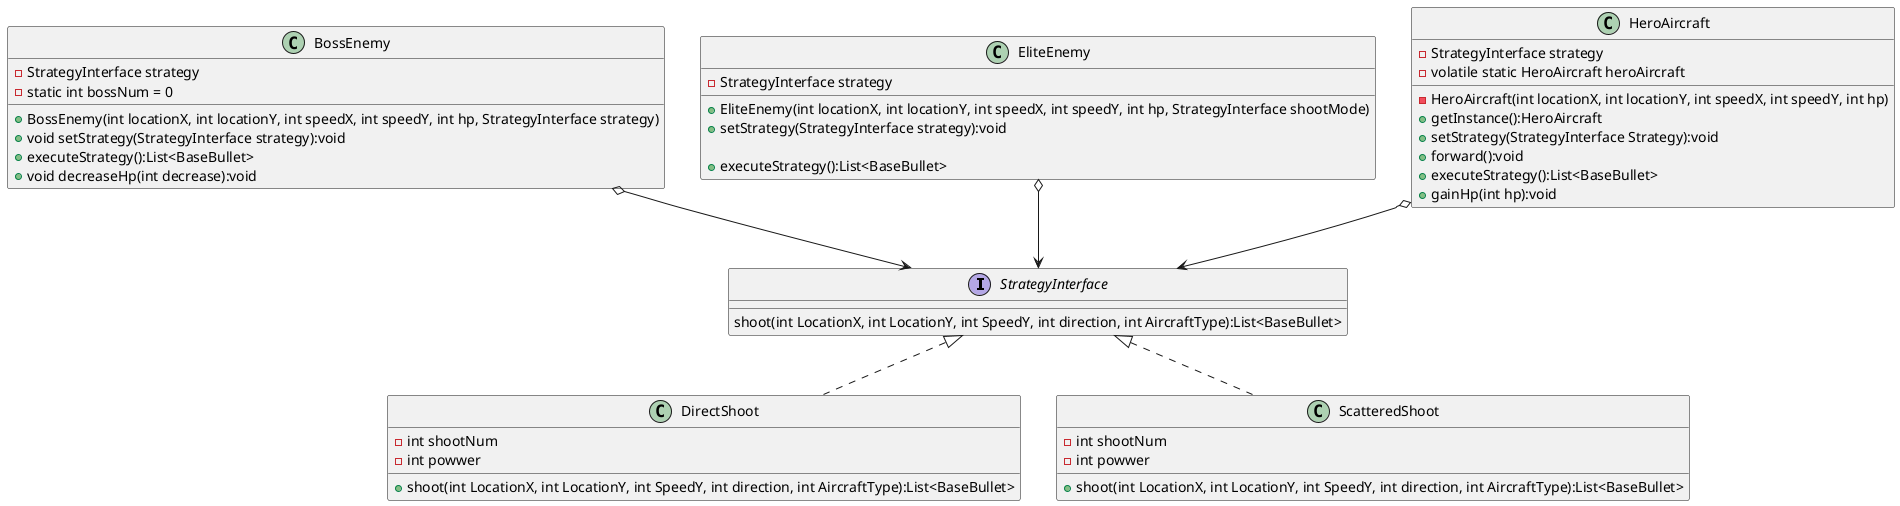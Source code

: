 @startuml
'https://plantuml.com/class-diagram



interface StrategyInterface
class DirectShoot
class ScatteredShoot
class BossEnemy
class EliteEnemy
class HeroAircraft


StrategyInterface <|.. DirectShoot
StrategyInterface <|.. ScatteredShoot
BossEnemy o--> StrategyInterface
EliteEnemy o--> StrategyInterface
HeroAircraft o--> StrategyInterface


interface StrategyInterface {
    shoot(int LocationX, int LocationY, int SpeedY, int direction, int AircraftType):List<BaseBullet>
}
class DirectShoot {
    -int shootNum
    -int powwer
    + shoot(int LocationX, int LocationY, int SpeedY, int direction, int AircraftType):List<BaseBullet>
}
class ScatteredShoot {
    -int shootNum
    -int powwer
    + shoot(int LocationX, int LocationY, int SpeedY, int direction, int AircraftType):List<BaseBullet>
}
class HeroAircraft {
    - StrategyInterface strategy
    - volatile static HeroAircraft heroAircraft
    - HeroAircraft(int locationX, int locationY, int speedX, int speedY, int hp)
    + getInstance():HeroAircraft
    + setStrategy(StrategyInterface Strategy):void
    + forward():void
    + executeStrategy():List<BaseBullet>
    + gainHp(int hp):void
}
class BossEnemy {
    -StrategyInterface strategy
    -static int bossNum = 0

    + BossEnemy(int locationX, int locationY, int speedX, int speedY, int hp, StrategyInterface strategy)


    + void setStrategy(StrategyInterface strategy):void
    + executeStrategy():List<BaseBullet>


    +void decreaseHp(int decrease):void
}
class EliteEnemy {
        -StrategyInterface strategy

        +EliteEnemy(int locationX, int locationY, int speedX, int speedY, int hp, StrategyInterface shootMode)


        +setStrategy(StrategyInterface strategy):void

        +executeStrategy():List<BaseBullet>
}
@enduml
